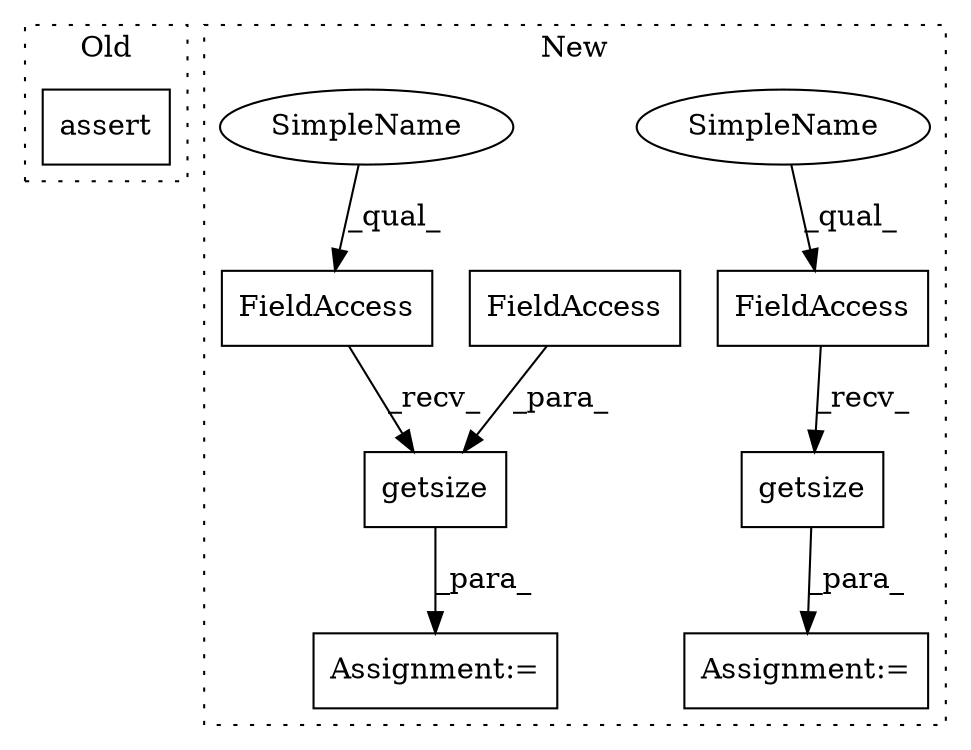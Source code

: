 digraph G {
subgraph cluster0 {
1 [label="assert" a="32" s="1024,1069" l="13,1" shape="box"];
label = "Old";
style="dotted";
}
subgraph cluster1 {
2 [label="getsize" a="32" s="1251,1288" l="8,1" shape="box"];
3 [label="FieldAccess" a="22" s="1243" l="7" shape="box"];
4 [label="FieldAccess" a="22" s="1304" l="7" shape="box"];
5 [label="getsize" a="32" s="1312,1332" l="8,1" shape="box"];
6 [label="Assignment:=" a="7" s="1242" l="1" shape="box"];
7 [label="Assignment:=" a="7" s="1303" l="1" shape="box"];
8 [label="FieldAccess" a="22" s="1320" l="12" shape="box"];
9 [label="SimpleName" a="42" s="1243" l="2" shape="ellipse"];
10 [label="SimpleName" a="42" s="1304" l="2" shape="ellipse"];
label = "New";
style="dotted";
}
2 -> 6 [label="_para_"];
3 -> 2 [label="_recv_"];
4 -> 5 [label="_recv_"];
5 -> 7 [label="_para_"];
8 -> 5 [label="_para_"];
9 -> 3 [label="_qual_"];
10 -> 4 [label="_qual_"];
}